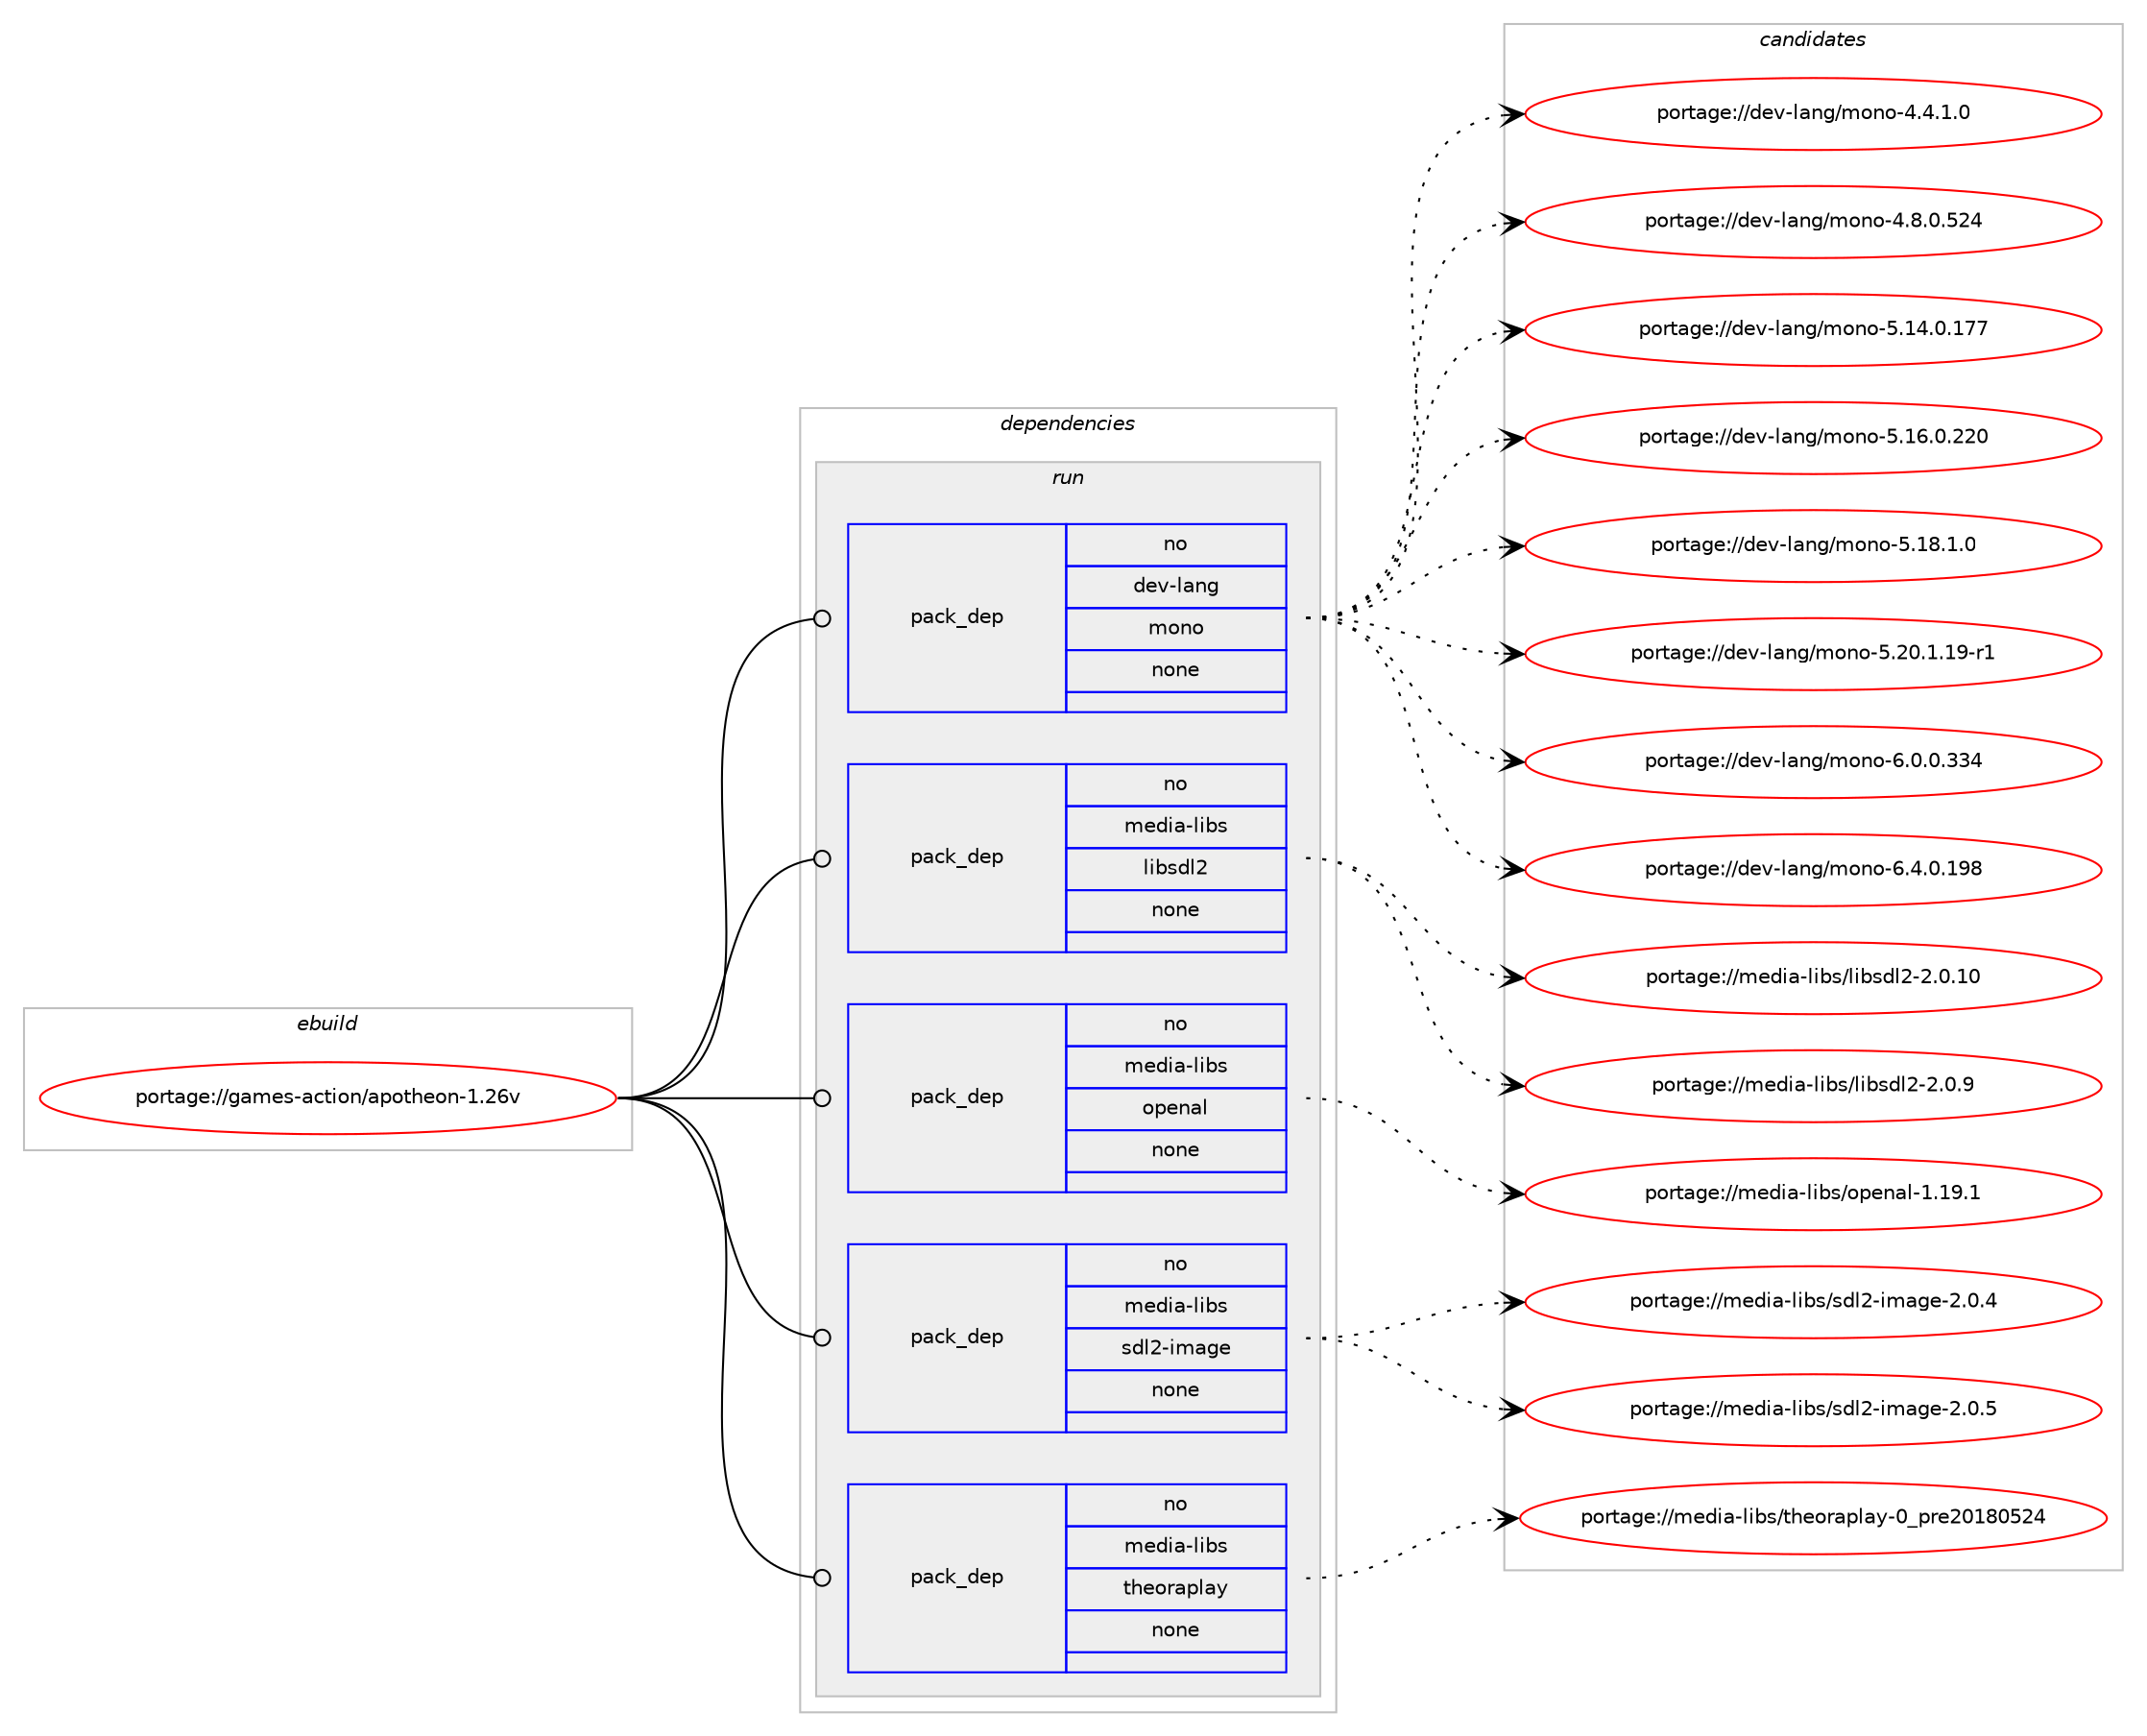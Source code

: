digraph prolog {

# *************
# Graph options
# *************

newrank=true;
concentrate=true;
compound=true;
graph [rankdir=LR,fontname=Helvetica,fontsize=10,ranksep=1.5];#, ranksep=2.5, nodesep=0.2];
edge  [arrowhead=vee];
node  [fontname=Helvetica,fontsize=10];

# **********
# The ebuild
# **********

subgraph cluster_leftcol {
color=gray;
rank=same;
label=<<i>ebuild</i>>;
id [label="portage://games-action/apotheon-1.26v", color=red, width=4, href="../games-action/apotheon-1.26v.svg"];
}

# ****************
# The dependencies
# ****************

subgraph cluster_midcol {
color=gray;
label=<<i>dependencies</i>>;
subgraph cluster_compile {
fillcolor="#eeeeee";
style=filled;
label=<<i>compile</i>>;
}
subgraph cluster_compileandrun {
fillcolor="#eeeeee";
style=filled;
label=<<i>compile and run</i>>;
}
subgraph cluster_run {
fillcolor="#eeeeee";
style=filled;
label=<<i>run</i>>;
subgraph pack192309 {
dependency268630 [label=<<TABLE BORDER="0" CELLBORDER="1" CELLSPACING="0" CELLPADDING="4" WIDTH="220"><TR><TD ROWSPAN="6" CELLPADDING="30">pack_dep</TD></TR><TR><TD WIDTH="110">no</TD></TR><TR><TD>dev-lang</TD></TR><TR><TD>mono</TD></TR><TR><TD>none</TD></TR><TR><TD></TD></TR></TABLE>>, shape=none, color=blue];
}
id:e -> dependency268630:w [weight=20,style="solid",arrowhead="odot"];
subgraph pack192310 {
dependency268631 [label=<<TABLE BORDER="0" CELLBORDER="1" CELLSPACING="0" CELLPADDING="4" WIDTH="220"><TR><TD ROWSPAN="6" CELLPADDING="30">pack_dep</TD></TR><TR><TD WIDTH="110">no</TD></TR><TR><TD>media-libs</TD></TR><TR><TD>libsdl2</TD></TR><TR><TD>none</TD></TR><TR><TD></TD></TR></TABLE>>, shape=none, color=blue];
}
id:e -> dependency268631:w [weight=20,style="solid",arrowhead="odot"];
subgraph pack192311 {
dependency268632 [label=<<TABLE BORDER="0" CELLBORDER="1" CELLSPACING="0" CELLPADDING="4" WIDTH="220"><TR><TD ROWSPAN="6" CELLPADDING="30">pack_dep</TD></TR><TR><TD WIDTH="110">no</TD></TR><TR><TD>media-libs</TD></TR><TR><TD>openal</TD></TR><TR><TD>none</TD></TR><TR><TD></TD></TR></TABLE>>, shape=none, color=blue];
}
id:e -> dependency268632:w [weight=20,style="solid",arrowhead="odot"];
subgraph pack192312 {
dependency268633 [label=<<TABLE BORDER="0" CELLBORDER="1" CELLSPACING="0" CELLPADDING="4" WIDTH="220"><TR><TD ROWSPAN="6" CELLPADDING="30">pack_dep</TD></TR><TR><TD WIDTH="110">no</TD></TR><TR><TD>media-libs</TD></TR><TR><TD>sdl2-image</TD></TR><TR><TD>none</TD></TR><TR><TD></TD></TR></TABLE>>, shape=none, color=blue];
}
id:e -> dependency268633:w [weight=20,style="solid",arrowhead="odot"];
subgraph pack192313 {
dependency268634 [label=<<TABLE BORDER="0" CELLBORDER="1" CELLSPACING="0" CELLPADDING="4" WIDTH="220"><TR><TD ROWSPAN="6" CELLPADDING="30">pack_dep</TD></TR><TR><TD WIDTH="110">no</TD></TR><TR><TD>media-libs</TD></TR><TR><TD>theoraplay</TD></TR><TR><TD>none</TD></TR><TR><TD></TD></TR></TABLE>>, shape=none, color=blue];
}
id:e -> dependency268634:w [weight=20,style="solid",arrowhead="odot"];
}
}

# **************
# The candidates
# **************

subgraph cluster_choices {
rank=same;
color=gray;
label=<<i>candidates</i>>;

subgraph choice192309 {
color=black;
nodesep=1;
choiceportage1001011184510897110103471091111101114552465246494648 [label="portage://dev-lang/mono-4.4.1.0", color=red, width=4,href="../dev-lang/mono-4.4.1.0.svg"];
choiceportage10010111845108971101034710911111011145524656464846535052 [label="portage://dev-lang/mono-4.8.0.524", color=red, width=4,href="../dev-lang/mono-4.8.0.524.svg"];
choiceportage1001011184510897110103471091111101114553464952464846495555 [label="portage://dev-lang/mono-5.14.0.177", color=red, width=4,href="../dev-lang/mono-5.14.0.177.svg"];
choiceportage1001011184510897110103471091111101114553464954464846505048 [label="portage://dev-lang/mono-5.16.0.220", color=red, width=4,href="../dev-lang/mono-5.16.0.220.svg"];
choiceportage100101118451089711010347109111110111455346495646494648 [label="portage://dev-lang/mono-5.18.1.0", color=red, width=4,href="../dev-lang/mono-5.18.1.0.svg"];
choiceportage100101118451089711010347109111110111455346504846494649574511449 [label="portage://dev-lang/mono-5.20.1.19-r1", color=red, width=4,href="../dev-lang/mono-5.20.1.19-r1.svg"];
choiceportage10010111845108971101034710911111011145544648464846515152 [label="portage://dev-lang/mono-6.0.0.334", color=red, width=4,href="../dev-lang/mono-6.0.0.334.svg"];
choiceportage10010111845108971101034710911111011145544652464846495756 [label="portage://dev-lang/mono-6.4.0.198", color=red, width=4,href="../dev-lang/mono-6.4.0.198.svg"];
dependency268630:e -> choiceportage1001011184510897110103471091111101114552465246494648:w [style=dotted,weight="100"];
dependency268630:e -> choiceportage10010111845108971101034710911111011145524656464846535052:w [style=dotted,weight="100"];
dependency268630:e -> choiceportage1001011184510897110103471091111101114553464952464846495555:w [style=dotted,weight="100"];
dependency268630:e -> choiceportage1001011184510897110103471091111101114553464954464846505048:w [style=dotted,weight="100"];
dependency268630:e -> choiceportage100101118451089711010347109111110111455346495646494648:w [style=dotted,weight="100"];
dependency268630:e -> choiceportage100101118451089711010347109111110111455346504846494649574511449:w [style=dotted,weight="100"];
dependency268630:e -> choiceportage10010111845108971101034710911111011145544648464846515152:w [style=dotted,weight="100"];
dependency268630:e -> choiceportage10010111845108971101034710911111011145544652464846495756:w [style=dotted,weight="100"];
}
subgraph choice192310 {
color=black;
nodesep=1;
choiceportage10910110010597451081059811547108105981151001085045504648464948 [label="portage://media-libs/libsdl2-2.0.10", color=red, width=4,href="../media-libs/libsdl2-2.0.10.svg"];
choiceportage109101100105974510810598115471081059811510010850455046484657 [label="portage://media-libs/libsdl2-2.0.9", color=red, width=4,href="../media-libs/libsdl2-2.0.9.svg"];
dependency268631:e -> choiceportage10910110010597451081059811547108105981151001085045504648464948:w [style=dotted,weight="100"];
dependency268631:e -> choiceportage109101100105974510810598115471081059811510010850455046484657:w [style=dotted,weight="100"];
}
subgraph choice192311 {
color=black;
nodesep=1;
choiceportage109101100105974510810598115471111121011109710845494649574649 [label="portage://media-libs/openal-1.19.1", color=red, width=4,href="../media-libs/openal-1.19.1.svg"];
dependency268632:e -> choiceportage109101100105974510810598115471111121011109710845494649574649:w [style=dotted,weight="100"];
}
subgraph choice192312 {
color=black;
nodesep=1;
choiceportage10910110010597451081059811547115100108504510510997103101455046484652 [label="portage://media-libs/sdl2-image-2.0.4", color=red, width=4,href="../media-libs/sdl2-image-2.0.4.svg"];
choiceportage10910110010597451081059811547115100108504510510997103101455046484653 [label="portage://media-libs/sdl2-image-2.0.5", color=red, width=4,href="../media-libs/sdl2-image-2.0.5.svg"];
dependency268633:e -> choiceportage10910110010597451081059811547115100108504510510997103101455046484652:w [style=dotted,weight="100"];
dependency268633:e -> choiceportage10910110010597451081059811547115100108504510510997103101455046484653:w [style=dotted,weight="100"];
}
subgraph choice192313 {
color=black;
nodesep=1;
choiceportage1091011001059745108105981154711610410111111497112108971214548951121141015048495648535052 [label="portage://media-libs/theoraplay-0_pre20180524", color=red, width=4,href="../media-libs/theoraplay-0_pre20180524.svg"];
dependency268634:e -> choiceportage1091011001059745108105981154711610410111111497112108971214548951121141015048495648535052:w [style=dotted,weight="100"];
}
}

}
